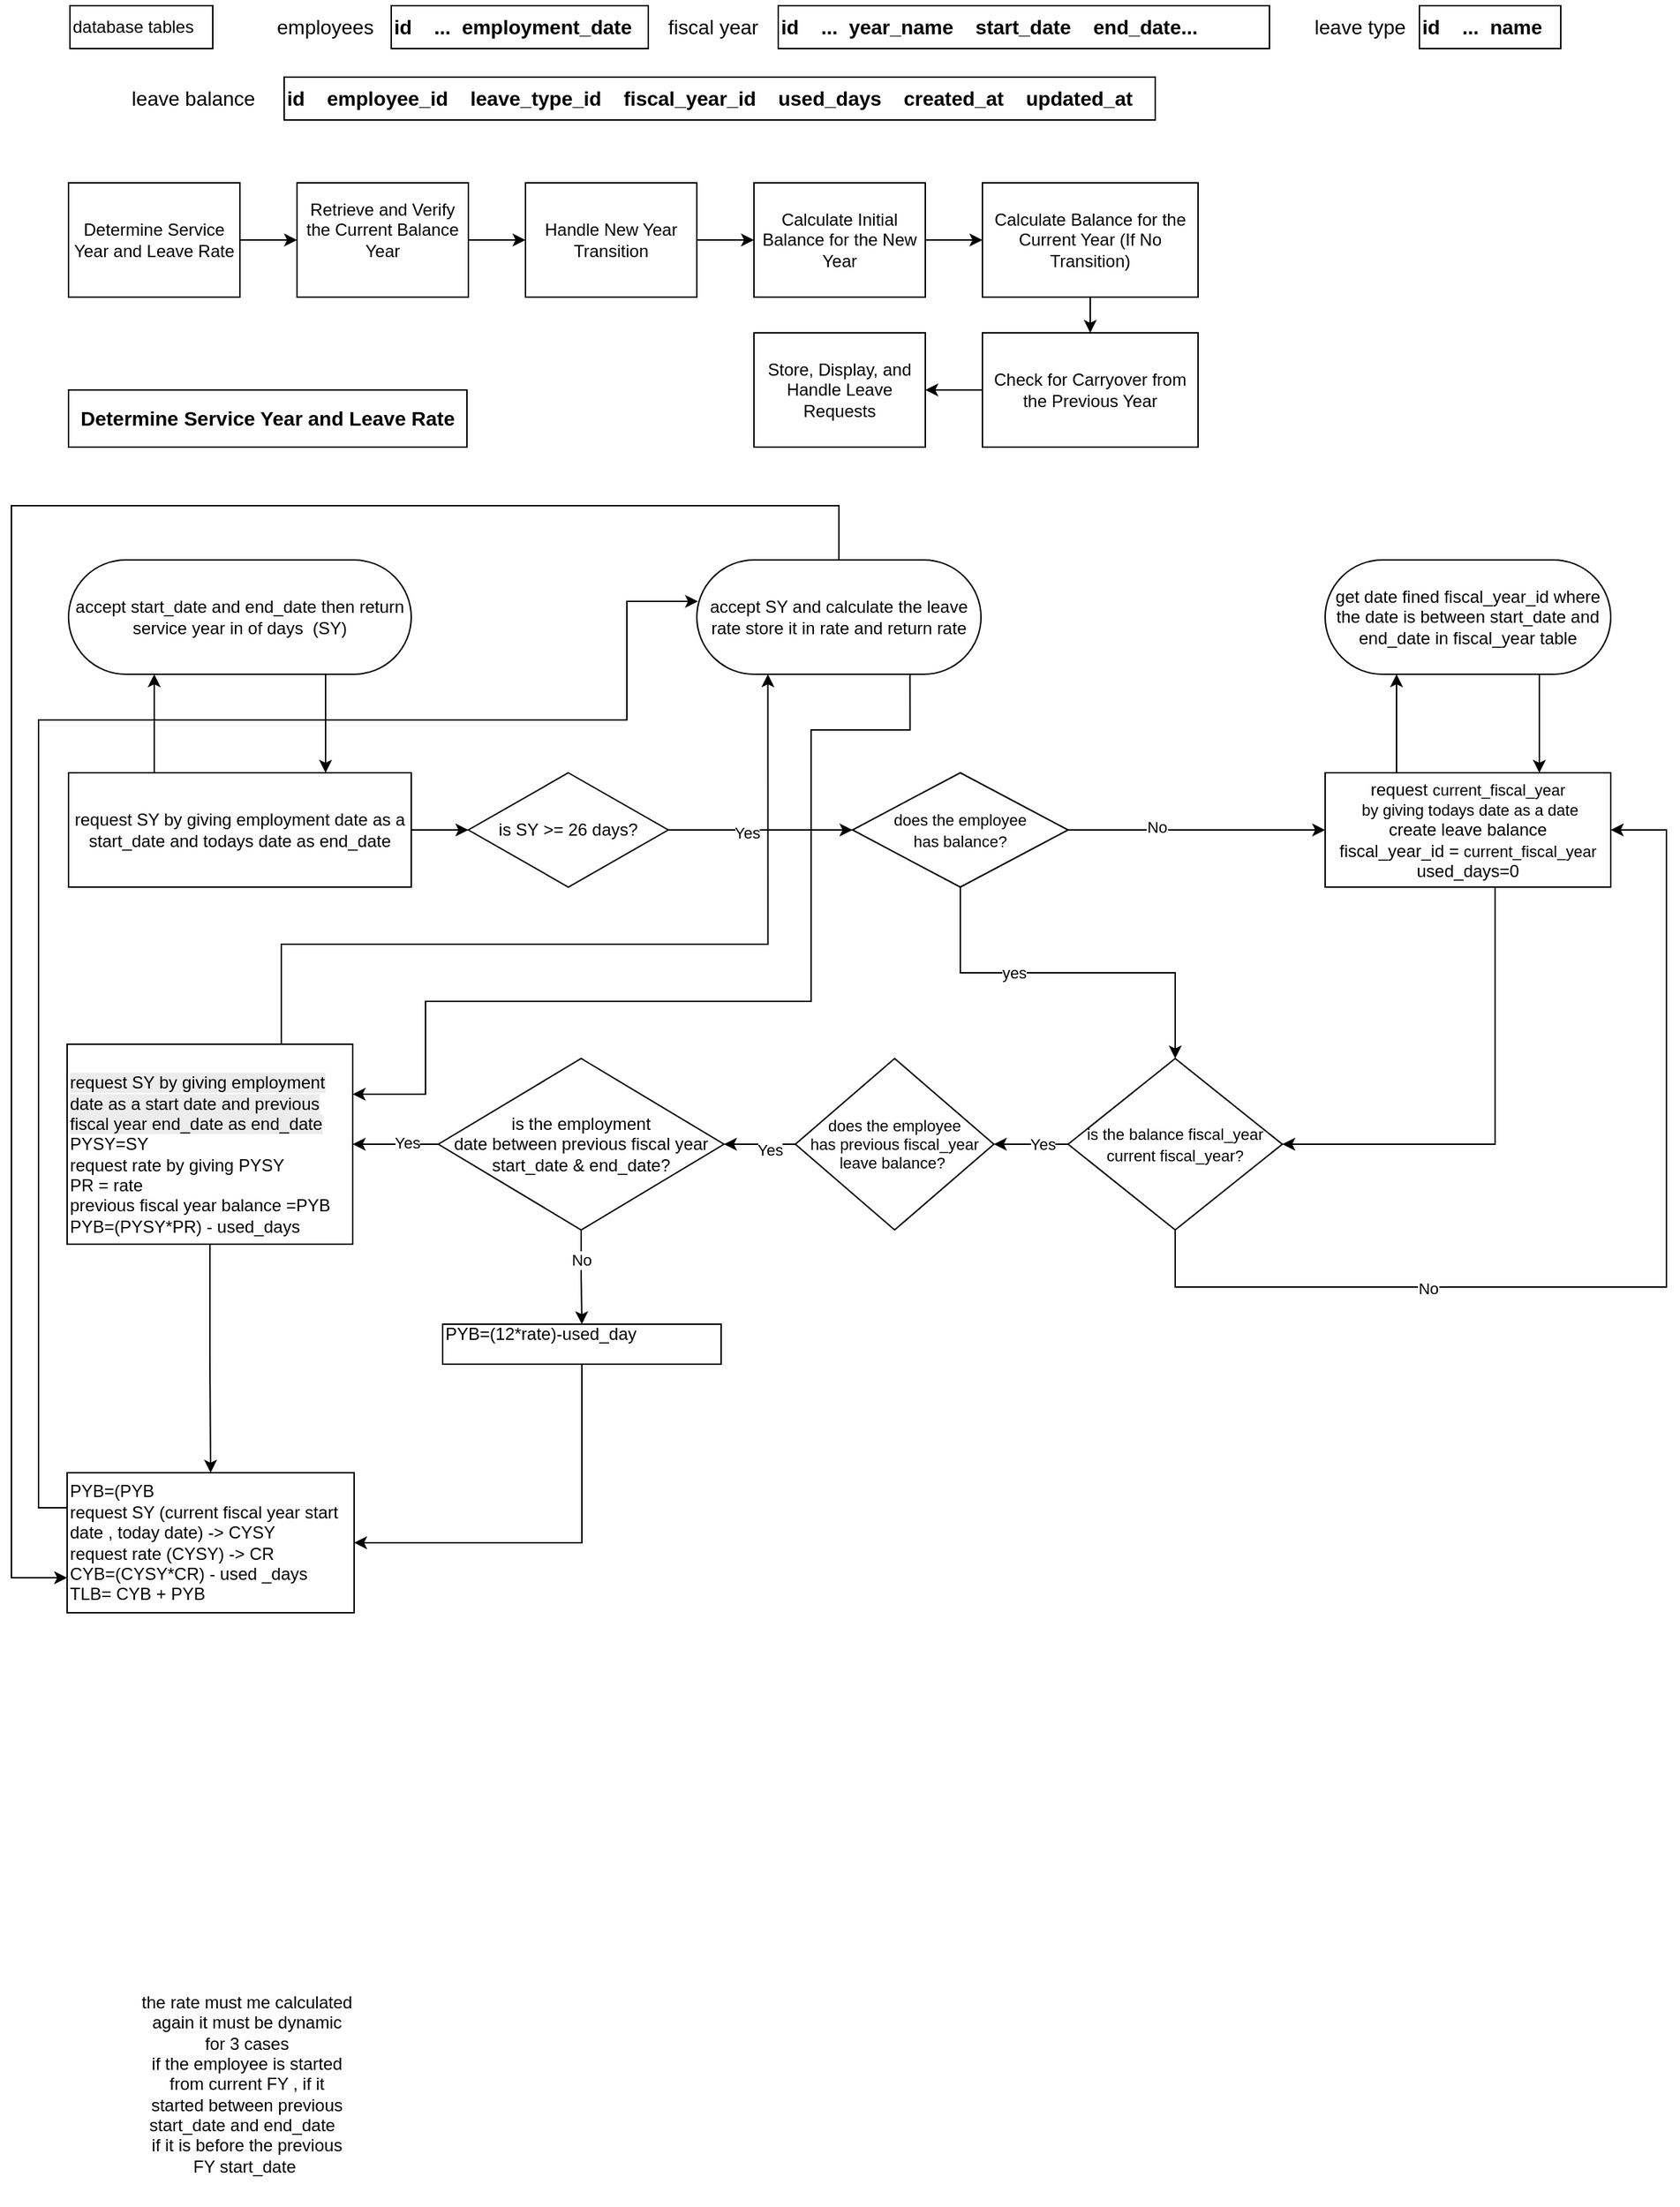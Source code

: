 <mxfile version="28.2.3">
  <diagram name="Page-1" id="npKKtLvGasO68GiN7l6j">
    <mxGraphModel dx="2250" dy="624" grid="1" gridSize="10" guides="1" tooltips="1" connect="1" arrows="1" fold="1" page="1" pageScale="1" pageWidth="827" pageHeight="1169" background="none" math="0" shadow="0">
      <root>
        <mxCell id="0" />
        <mxCell id="1" parent="0" />
        <mxCell id="7LXcyZv_eAJy9r8lfqN2-4" value="" style="edgeStyle=orthogonalEdgeStyle;rounded=0;orthogonalLoop=1;jettySize=auto;html=1;" parent="1" source="7LXcyZv_eAJy9r8lfqN2-2" target="7LXcyZv_eAJy9r8lfqN2-3" edge="1">
          <mxGeometry relative="1" as="geometry" />
        </mxCell>
        <mxCell id="7LXcyZv_eAJy9r8lfqN2-2" value="&lt;p style=&quot;white-space-collapse: preserve;&quot; dir=&quot;auto&quot;&gt;Determine Service Year and Leave Rate&lt;/p&gt;" style="rounded=0;whiteSpace=wrap;html=1;" parent="1" vertex="1">
          <mxGeometry x="39" y="134" width="120" height="80" as="geometry" />
        </mxCell>
        <mxCell id="7LXcyZv_eAJy9r8lfqN2-6" value="" style="edgeStyle=orthogonalEdgeStyle;rounded=0;orthogonalLoop=1;jettySize=auto;html=1;" parent="1" source="7LXcyZv_eAJy9r8lfqN2-3" target="7LXcyZv_eAJy9r8lfqN2-5" edge="1">
          <mxGeometry relative="1" as="geometry" />
        </mxCell>
        <mxCell id="7LXcyZv_eAJy9r8lfqN2-3" value="&#xa;&lt;p style=&quot;white-space: pre-wrap;&quot; dir=&quot;auto&quot;&gt;Retrieve and Verify the Current Balance Year&lt;/p&gt;&#xa;&#xa;" style="rounded=0;whiteSpace=wrap;html=1;" parent="1" vertex="1">
          <mxGeometry x="199" y="134" width="120" height="80" as="geometry" />
        </mxCell>
        <mxCell id="7LXcyZv_eAJy9r8lfqN2-8" value="" style="edgeStyle=orthogonalEdgeStyle;rounded=0;orthogonalLoop=1;jettySize=auto;html=1;" parent="1" source="7LXcyZv_eAJy9r8lfqN2-5" target="7LXcyZv_eAJy9r8lfqN2-7" edge="1">
          <mxGeometry relative="1" as="geometry" />
        </mxCell>
        <mxCell id="7LXcyZv_eAJy9r8lfqN2-5" value="&lt;p style=&quot;white-space-collapse: preserve;&quot; dir=&quot;auto&quot;&gt;Handle New Year Transition&lt;/p&gt;" style="rounded=0;whiteSpace=wrap;html=1;" parent="1" vertex="1">
          <mxGeometry x="359" y="134" width="120" height="80" as="geometry" />
        </mxCell>
        <mxCell id="7LXcyZv_eAJy9r8lfqN2-10" value="" style="edgeStyle=orthogonalEdgeStyle;rounded=0;orthogonalLoop=1;jettySize=auto;html=1;" parent="1" source="7LXcyZv_eAJy9r8lfqN2-7" target="7LXcyZv_eAJy9r8lfqN2-9" edge="1">
          <mxGeometry relative="1" as="geometry" />
        </mxCell>
        <mxCell id="7LXcyZv_eAJy9r8lfqN2-7" value="&lt;p style=&quot;white-space-collapse: preserve;&quot; dir=&quot;auto&quot;&gt;Calculate Initial Balance for the New Year&lt;/p&gt;" style="rounded=0;whiteSpace=wrap;html=1;" parent="1" vertex="1">
          <mxGeometry x="519" y="134" width="120" height="80" as="geometry" />
        </mxCell>
        <mxCell id="7LXcyZv_eAJy9r8lfqN2-12" value="" style="edgeStyle=orthogonalEdgeStyle;rounded=0;orthogonalLoop=1;jettySize=auto;html=1;" parent="1" source="7LXcyZv_eAJy9r8lfqN2-9" target="7LXcyZv_eAJy9r8lfqN2-11" edge="1">
          <mxGeometry relative="1" as="geometry" />
        </mxCell>
        <mxCell id="7LXcyZv_eAJy9r8lfqN2-9" value="&lt;p style=&quot;white-space-collapse: preserve;&quot; dir=&quot;auto&quot;&gt;Calculate Balance for the Current Year (If No Transition)&lt;/p&gt;" style="rounded=0;whiteSpace=wrap;html=1;" parent="1" vertex="1">
          <mxGeometry x="679" y="134" width="151" height="80" as="geometry" />
        </mxCell>
        <mxCell id="7LXcyZv_eAJy9r8lfqN2-14" value="" style="edgeStyle=orthogonalEdgeStyle;rounded=0;orthogonalLoop=1;jettySize=auto;html=1;" parent="1" source="7LXcyZv_eAJy9r8lfqN2-11" target="7LXcyZv_eAJy9r8lfqN2-13" edge="1">
          <mxGeometry relative="1" as="geometry" />
        </mxCell>
        <mxCell id="7LXcyZv_eAJy9r8lfqN2-11" value="&lt;p style=&quot;white-space-collapse: preserve;&quot; dir=&quot;auto&quot;&gt;Check for Carryover from the Previous Year&lt;/p&gt;" style="rounded=0;whiteSpace=wrap;html=1;" parent="1" vertex="1">
          <mxGeometry x="679" y="239" width="151" height="80" as="geometry" />
        </mxCell>
        <mxCell id="7LXcyZv_eAJy9r8lfqN2-13" value="&lt;p style=&quot;white-space-collapse: preserve;&quot; dir=&quot;auto&quot;&gt;Store, Display, and Handle Leave Requests&lt;/p&gt;" style="rounded=0;whiteSpace=wrap;html=1;" parent="1" vertex="1">
          <mxGeometry x="519" y="239" width="120" height="80" as="geometry" />
        </mxCell>
        <mxCell id="7LXcyZv_eAJy9r8lfqN2-15" value="&lt;p style=&quot;white-space-collapse: preserve;&quot; dir=&quot;auto&quot;&gt;&lt;b&gt;&lt;font style=&quot;font-size: 14px;&quot;&gt;Determine Service Year and Leave Rate&lt;/font&gt;&lt;/b&gt;&lt;/p&gt;" style="rounded=0;whiteSpace=wrap;html=1;" parent="1" vertex="1">
          <mxGeometry x="39" y="279" width="279" height="40" as="geometry" />
        </mxCell>
        <mxCell id="7LXcyZv_eAJy9r8lfqN2-19" value="&lt;p dir=&quot;auto&quot; style=&quot;white-space-collapse: preserve;&quot;&gt;&lt;b&gt;&lt;font style=&quot;font-size: 14px;&quot;&gt;id    employee_id    leave_type_id    fiscal_year_id    used_days    created_at    updated_at&lt;/font&gt;&lt;/b&gt;&lt;/p&gt;" style="rounded=0;whiteSpace=wrap;html=1;align=left;" parent="1" vertex="1">
          <mxGeometry x="190" y="60" width="610" height="30" as="geometry" />
        </mxCell>
        <mxCell id="7LXcyZv_eAJy9r8lfqN2-21" value="&lt;p dir=&quot;auto&quot; style=&quot;white-space-collapse: preserve;&quot;&gt;database tables&lt;/p&gt;" style="rounded=0;whiteSpace=wrap;html=1;align=left;" parent="1" vertex="1">
          <mxGeometry x="40" y="10" width="100" height="30" as="geometry" />
        </mxCell>
        <mxCell id="7LXcyZv_eAJy9r8lfqN2-22" value="&lt;b style=&quot;white-space-collapse: preserve;&quot;&gt;&lt;font style=&quot;font-size: 14px;&quot;&gt;id    ...  employment_date&lt;/font&gt;&lt;/b&gt;" style="rounded=0;whiteSpace=wrap;html=1;align=left;" parent="1" vertex="1">
          <mxGeometry x="265" y="10" width="180" height="30" as="geometry" />
        </mxCell>
        <mxCell id="7LXcyZv_eAJy9r8lfqN2-23" value="&lt;span style=&quot;text-align: left; white-space-collapse: preserve;&quot;&gt;&lt;font style=&quot;font-size: 14px;&quot;&gt;employees &lt;/font&gt;&lt;/span&gt;" style="text;html=1;align=center;verticalAlign=middle;whiteSpace=wrap;rounded=0;" parent="1" vertex="1">
          <mxGeometry x="184" y="10" width="71" height="30" as="geometry" />
        </mxCell>
        <mxCell id="7LXcyZv_eAJy9r8lfqN2-24" value="&lt;b style=&quot;white-space-collapse: preserve;&quot;&gt;&lt;font style=&quot;font-size: 14px;&quot;&gt;id    ...  year_name    start_date    end_date...&lt;/font&gt;&lt;/b&gt;" style="rounded=0;whiteSpace=wrap;html=1;align=left;" parent="1" vertex="1">
          <mxGeometry x="536" y="10" width="344" height="30" as="geometry" />
        </mxCell>
        <mxCell id="7LXcyZv_eAJy9r8lfqN2-25" value="&lt;span style=&quot;text-align: left; white-space-collapse: preserve;&quot;&gt;&lt;font style=&quot;font-size: 14px;&quot;&gt;fiscal year &lt;/font&gt;&lt;/span&gt;" style="text;html=1;align=center;verticalAlign=middle;whiteSpace=wrap;rounded=0;" parent="1" vertex="1">
          <mxGeometry x="457" y="10" width="71" height="30" as="geometry" />
        </mxCell>
        <mxCell id="7LXcyZv_eAJy9r8lfqN2-26" value="&lt;span style=&quot;text-align: left; white-space-collapse: preserve;&quot;&gt;&lt;font style=&quot;font-size: 14px;&quot;&gt;leave type &lt;/font&gt;&lt;/span&gt;" style="text;html=1;align=center;verticalAlign=middle;whiteSpace=wrap;rounded=0;" parent="1" vertex="1">
          <mxGeometry x="910" y="10" width="71" height="30" as="geometry" />
        </mxCell>
        <mxCell id="7LXcyZv_eAJy9r8lfqN2-27" value="&lt;b style=&quot;white-space-collapse: preserve;&quot;&gt;&lt;font style=&quot;font-size: 14px;&quot;&gt;id    ...  name&lt;/font&gt;&lt;/b&gt;" style="rounded=0;whiteSpace=wrap;html=1;align=left;" parent="1" vertex="1">
          <mxGeometry x="985" y="10" width="99" height="30" as="geometry" />
        </mxCell>
        <mxCell id="7LXcyZv_eAJy9r8lfqN2-28" value="&lt;span style=&quot;text-align: left; white-space-collapse: preserve;&quot;&gt;&lt;font style=&quot;font-size: 14px;&quot;&gt;leave balance&lt;/font&gt;&lt;/span&gt;" style="text;html=1;align=center;verticalAlign=middle;whiteSpace=wrap;rounded=0;" parent="1" vertex="1">
          <mxGeometry x="76" y="60" width="101" height="30" as="geometry" />
        </mxCell>
        <mxCell id="kgM23EZojPfD0eIEHUEL-4" value="" style="edgeStyle=orthogonalEdgeStyle;rounded=0;orthogonalLoop=1;jettySize=auto;html=1;" edge="1" parent="1" source="7LXcyZv_eAJy9r8lfqN2-29" target="7LXcyZv_eAJy9r8lfqN2-56">
          <mxGeometry relative="1" as="geometry" />
        </mxCell>
        <mxCell id="kgM23EZojPfD0eIEHUEL-6" style="edgeStyle=orthogonalEdgeStyle;rounded=0;orthogonalLoop=1;jettySize=auto;html=1;exitX=0.25;exitY=0;exitDx=0;exitDy=0;entryX=0.25;entryY=1;entryDx=0;entryDy=0;" edge="1" parent="1" source="7LXcyZv_eAJy9r8lfqN2-29" target="kgM23EZojPfD0eIEHUEL-2">
          <mxGeometry relative="1" as="geometry" />
        </mxCell>
        <mxCell id="7LXcyZv_eAJy9r8lfqN2-29" value="request SY by giving employment date as a start_date and todays date as end_date" style="rounded=0;whiteSpace=wrap;html=1;" parent="1" vertex="1">
          <mxGeometry x="39" y="547" width="240" height="80" as="geometry" />
        </mxCell>
        <mxCell id="7LXcyZv_eAJy9r8lfqN2-42" value="" style="edgeStyle=orthogonalEdgeStyle;rounded=0;orthogonalLoop=1;jettySize=auto;html=1;" parent="1" source="7LXcyZv_eAJy9r8lfqN2-38" target="7LXcyZv_eAJy9r8lfqN2-41" edge="1">
          <mxGeometry relative="1" as="geometry" />
        </mxCell>
        <mxCell id="7LXcyZv_eAJy9r8lfqN2-45" value="yes" style="edgeLabel;html=1;align=center;verticalAlign=middle;resizable=0;points=[];" parent="7LXcyZv_eAJy9r8lfqN2-42" vertex="1" connectable="0">
          <mxGeometry x="-0.28" relative="1" as="geometry">
            <mxPoint as="offset" />
          </mxGeometry>
        </mxCell>
        <mxCell id="7LXcyZv_eAJy9r8lfqN2-47" value="" style="edgeStyle=orthogonalEdgeStyle;rounded=0;orthogonalLoop=1;jettySize=auto;html=1;" parent="1" source="7LXcyZv_eAJy9r8lfqN2-38" target="7LXcyZv_eAJy9r8lfqN2-46" edge="1">
          <mxGeometry relative="1" as="geometry" />
        </mxCell>
        <mxCell id="7LXcyZv_eAJy9r8lfqN2-48" value="No" style="edgeLabel;html=1;align=center;verticalAlign=middle;resizable=0;points=[];" parent="7LXcyZv_eAJy9r8lfqN2-47" vertex="1" connectable="0">
          <mxGeometry x="-0.309" y="2" relative="1" as="geometry">
            <mxPoint as="offset" />
          </mxGeometry>
        </mxCell>
        <mxCell id="7LXcyZv_eAJy9r8lfqN2-38" value="&lt;font style=&quot;font-size: 11px;&quot;&gt;does the employee &lt;br&gt;has balance?&lt;/font&gt;" style="rhombus;whiteSpace=wrap;html=1;" parent="1" vertex="1">
          <mxGeometry x="588" y="547" width="151" height="80" as="geometry" />
        </mxCell>
        <mxCell id="7LXcyZv_eAJy9r8lfqN2-80" style="edgeStyle=orthogonalEdgeStyle;rounded=0;orthogonalLoop=1;jettySize=auto;html=1;entryX=1;entryY=0.5;entryDx=0;entryDy=0;" parent="1" source="7LXcyZv_eAJy9r8lfqN2-41" target="7LXcyZv_eAJy9r8lfqN2-46" edge="1">
          <mxGeometry relative="1" as="geometry">
            <Array as="points">
              <mxPoint x="814" y="907" />
              <mxPoint x="1158" y="907" />
              <mxPoint x="1158" y="587" />
            </Array>
          </mxGeometry>
        </mxCell>
        <mxCell id="7LXcyZv_eAJy9r8lfqN2-81" value="No" style="edgeLabel;html=1;align=center;verticalAlign=middle;resizable=0;points=[];" parent="7LXcyZv_eAJy9r8lfqN2-80" vertex="1" connectable="0">
          <mxGeometry x="-0.417" y="-1" relative="1" as="geometry">
            <mxPoint as="offset" />
          </mxGeometry>
        </mxCell>
        <mxCell id="7LXcyZv_eAJy9r8lfqN2-83" value="" style="edgeStyle=orthogonalEdgeStyle;rounded=0;orthogonalLoop=1;jettySize=auto;html=1;" parent="1" source="7LXcyZv_eAJy9r8lfqN2-41" target="7LXcyZv_eAJy9r8lfqN2-82" edge="1">
          <mxGeometry relative="1" as="geometry" />
        </mxCell>
        <mxCell id="7LXcyZv_eAJy9r8lfqN2-84" value="Yes" style="edgeLabel;html=1;align=center;verticalAlign=middle;resizable=0;points=[];" parent="7LXcyZv_eAJy9r8lfqN2-83" vertex="1" connectable="0">
          <mxGeometry x="-0.29" relative="1" as="geometry">
            <mxPoint as="offset" />
          </mxGeometry>
        </mxCell>
        <mxCell id="7LXcyZv_eAJy9r8lfqN2-41" value="&lt;font style=&quot;font-size: 11px;&quot;&gt;is the balance fiscal_year current fiscal_year?&lt;/font&gt;" style="rhombus;whiteSpace=wrap;html=1;" parent="1" vertex="1">
          <mxGeometry x="739" y="747" width="150" height="120" as="geometry" />
        </mxCell>
        <mxCell id="7LXcyZv_eAJy9r8lfqN2-78" style="edgeStyle=orthogonalEdgeStyle;rounded=0;orthogonalLoop=1;jettySize=auto;html=1;entryX=1;entryY=0.5;entryDx=0;entryDy=0;" parent="1" source="7LXcyZv_eAJy9r8lfqN2-46" target="7LXcyZv_eAJy9r8lfqN2-41" edge="1">
          <mxGeometry relative="1" as="geometry">
            <Array as="points">
              <mxPoint x="1038" y="807" />
            </Array>
          </mxGeometry>
        </mxCell>
        <mxCell id="kgM23EZojPfD0eIEHUEL-20" style="edgeStyle=orthogonalEdgeStyle;rounded=0;orthogonalLoop=1;jettySize=auto;html=1;exitX=0.25;exitY=0;exitDx=0;exitDy=0;entryX=0.25;entryY=1;entryDx=0;entryDy=0;" edge="1" parent="1" source="7LXcyZv_eAJy9r8lfqN2-46" target="7LXcyZv_eAJy9r8lfqN2-69">
          <mxGeometry relative="1" as="geometry" />
        </mxCell>
        <mxCell id="7LXcyZv_eAJy9r8lfqN2-46" value="request&amp;nbsp;&lt;span style=&quot;font-size: 11px; text-wrap-mode: nowrap;&quot;&gt;&lt;span&gt;current_fiscal_year&lt;br&gt;&amp;nbsp;by giving todays date as a date&lt;/span&gt;&lt;br&gt;&lt;/span&gt;&lt;span style=&quot;background-color: transparent; color: light-dark(rgb(0, 0, 0), rgb(255, 255, 255));&quot;&gt;create leave balance&lt;/span&gt;&lt;div&gt;fiscal_year_id =&amp;nbsp;&lt;span style=&quot;font-size: 11px; text-wrap-mode: nowrap; background-color: rgb(255, 255, 255);&quot;&gt;current_fiscal_year&lt;/span&gt;&lt;br&gt;used_days=0&lt;/div&gt;" style="rounded=0;whiteSpace=wrap;html=1;" parent="1" vertex="1">
          <mxGeometry x="919" y="547" width="200" height="80" as="geometry" />
        </mxCell>
        <mxCell id="kgM23EZojPfD0eIEHUEL-11" style="edgeStyle=orthogonalEdgeStyle;rounded=0;orthogonalLoop=1;jettySize=auto;html=1;entryX=0;entryY=0.5;entryDx=0;entryDy=0;" edge="1" parent="1" source="7LXcyZv_eAJy9r8lfqN2-56" target="7LXcyZv_eAJy9r8lfqN2-38">
          <mxGeometry relative="1" as="geometry" />
        </mxCell>
        <mxCell id="kgM23EZojPfD0eIEHUEL-12" value="Yes" style="edgeLabel;html=1;align=center;verticalAlign=middle;resizable=0;points=[];" vertex="1" connectable="0" parent="kgM23EZojPfD0eIEHUEL-11">
          <mxGeometry x="-0.154" y="-2" relative="1" as="geometry">
            <mxPoint as="offset" />
          </mxGeometry>
        </mxCell>
        <mxCell id="7LXcyZv_eAJy9r8lfqN2-56" value="is SY&amp;nbsp;&amp;gt;= 26 days?" style="rhombus;whiteSpace=wrap;html=1;" parent="1" vertex="1">
          <mxGeometry x="319" y="547" width="140" height="80" as="geometry" />
        </mxCell>
        <mxCell id="7LXcyZv_eAJy9r8lfqN2-75" style="edgeStyle=orthogonalEdgeStyle;rounded=0;orthogonalLoop=1;jettySize=auto;html=1;exitX=0.75;exitY=1;exitDx=0;exitDy=0;entryX=0.75;entryY=0;entryDx=0;entryDy=0;" parent="1" source="7LXcyZv_eAJy9r8lfqN2-69" target="7LXcyZv_eAJy9r8lfqN2-46" edge="1">
          <mxGeometry relative="1" as="geometry" />
        </mxCell>
        <mxCell id="7LXcyZv_eAJy9r8lfqN2-69" value="get date fined fiscal_year_id where the date is between start_date and end_date in fiscal_year table" style="rounded=1;whiteSpace=wrap;html=1;arcSize=50;" parent="1" vertex="1">
          <mxGeometry x="919" y="398" width="200" height="80" as="geometry" />
        </mxCell>
        <mxCell id="7LXcyZv_eAJy9r8lfqN2-89" value="" style="edgeStyle=orthogonalEdgeStyle;rounded=0;orthogonalLoop=1;jettySize=auto;html=1;" parent="1" source="7LXcyZv_eAJy9r8lfqN2-82" target="7LXcyZv_eAJy9r8lfqN2-88" edge="1">
          <mxGeometry relative="1" as="geometry" />
        </mxCell>
        <mxCell id="7LXcyZv_eAJy9r8lfqN2-90" value="Yes" style="edgeLabel;html=1;align=center;verticalAlign=middle;resizable=0;points=[];" parent="7LXcyZv_eAJy9r8lfqN2-89" vertex="1" connectable="0">
          <mxGeometry x="-0.269" y="4" relative="1" as="geometry">
            <mxPoint as="offset" />
          </mxGeometry>
        </mxCell>
        <mxCell id="7LXcyZv_eAJy9r8lfqN2-82" value="does the employee &lt;br&gt;has previous fiscal_year &lt;br&gt;leave balance?&amp;nbsp;" style="rhombus;whiteSpace=wrap;html=1;fontSize=11;" parent="1" vertex="1">
          <mxGeometry x="548" y="747" width="139" height="120" as="geometry" />
        </mxCell>
        <mxCell id="7LXcyZv_eAJy9r8lfqN2-92" value="" style="edgeStyle=orthogonalEdgeStyle;rounded=0;orthogonalLoop=1;jettySize=auto;html=1;" parent="1" source="7LXcyZv_eAJy9r8lfqN2-88" target="7LXcyZv_eAJy9r8lfqN2-91" edge="1">
          <mxGeometry relative="1" as="geometry" />
        </mxCell>
        <mxCell id="7LXcyZv_eAJy9r8lfqN2-93" value="Yes" style="edgeLabel;html=1;align=center;verticalAlign=middle;resizable=0;points=[];" parent="7LXcyZv_eAJy9r8lfqN2-92" vertex="1" connectable="0">
          <mxGeometry x="-0.267" y="-1" relative="1" as="geometry">
            <mxPoint as="offset" />
          </mxGeometry>
        </mxCell>
        <mxCell id="kgM23EZojPfD0eIEHUEL-26" value="" style="edgeStyle=orthogonalEdgeStyle;rounded=0;orthogonalLoop=1;jettySize=auto;html=1;" edge="1" parent="1" source="7LXcyZv_eAJy9r8lfqN2-88" target="7LXcyZv_eAJy9r8lfqN2-98">
          <mxGeometry relative="1" as="geometry" />
        </mxCell>
        <mxCell id="kgM23EZojPfD0eIEHUEL-27" value="No" style="edgeLabel;html=1;align=center;verticalAlign=middle;resizable=0;points=[];" vertex="1" connectable="0" parent="kgM23EZojPfD0eIEHUEL-26">
          <mxGeometry x="-0.374" relative="1" as="geometry">
            <mxPoint as="offset" />
          </mxGeometry>
        </mxCell>
        <mxCell id="7LXcyZv_eAJy9r8lfqN2-88" value="is the employment &lt;br&gt;date between previous fiscal year &lt;br&gt;start_date &amp;amp; end_date?" style="rhombus;whiteSpace=wrap;html=1;" parent="1" vertex="1">
          <mxGeometry x="298" y="747" width="200" height="120" as="geometry" />
        </mxCell>
        <mxCell id="kgM23EZojPfD0eIEHUEL-21" style="edgeStyle=orthogonalEdgeStyle;rounded=0;orthogonalLoop=1;jettySize=auto;html=1;exitX=0.75;exitY=0;exitDx=0;exitDy=0;entryX=0.25;entryY=1;entryDx=0;entryDy=0;" edge="1" parent="1" source="7LXcyZv_eAJy9r8lfqN2-91" target="kgM23EZojPfD0eIEHUEL-19">
          <mxGeometry relative="1" as="geometry">
            <Array as="points">
              <mxPoint x="188" y="667" />
              <mxPoint x="529" y="667" />
            </Array>
          </mxGeometry>
        </mxCell>
        <mxCell id="kgM23EZojPfD0eIEHUEL-29" style="edgeStyle=orthogonalEdgeStyle;rounded=0;orthogonalLoop=1;jettySize=auto;html=1;entryX=0.5;entryY=0;entryDx=0;entryDy=0;" edge="1" parent="1" source="7LXcyZv_eAJy9r8lfqN2-91" target="kgM23EZojPfD0eIEHUEL-24">
          <mxGeometry relative="1" as="geometry" />
        </mxCell>
        <mxCell id="7LXcyZv_eAJy9r8lfqN2-91" value="&lt;br&gt;&lt;span style=&quot;color: rgb(0, 0, 0); font-family: Helvetica; font-size: 12px; font-style: normal; font-variant-ligatures: normal; font-variant-caps: normal; font-weight: 400; letter-spacing: normal; orphans: 2; text-indent: 0px; text-transform: none; widows: 2; word-spacing: 0px; -webkit-text-stroke-width: 0px; white-space: normal; background-color: rgb(236, 236, 236); text-decoration-thickness: initial; text-decoration-style: initial; text-decoration-color: initial; float: none; display: inline !important;&quot;&gt;request SY by giving employment date as a start date and previous fiscal year end_date as end_date&lt;/span&gt;&lt;br&gt;PYSY=SY&lt;br&gt;request rate by giving PYSY&amp;nbsp;&lt;br&gt;PR = rate&lt;br&gt;previous fiscal year balance =PYB&lt;br&gt;PYB=(PYSY*PR) - used_days" style="whiteSpace=wrap;html=1;align=left;" parent="1" vertex="1">
          <mxGeometry x="38" y="737" width="200" height="140" as="geometry" />
        </mxCell>
        <mxCell id="kgM23EZojPfD0eIEHUEL-28" style="edgeStyle=orthogonalEdgeStyle;rounded=0;orthogonalLoop=1;jettySize=auto;html=1;entryX=1;entryY=0.5;entryDx=0;entryDy=0;" edge="1" parent="1" source="7LXcyZv_eAJy9r8lfqN2-98" target="kgM23EZojPfD0eIEHUEL-24">
          <mxGeometry relative="1" as="geometry">
            <Array as="points">
              <mxPoint x="399" y="1086" />
            </Array>
          </mxGeometry>
        </mxCell>
        <mxCell id="7LXcyZv_eAJy9r8lfqN2-98" value="PYB=(12*rate)-used_day&lt;div&gt;&lt;br/&gt;&lt;/div&gt;" style="whiteSpace=wrap;html=1;align=left;" parent="1" vertex="1">
          <mxGeometry x="301" y="933" width="195" height="28" as="geometry" />
        </mxCell>
        <mxCell id="7LXcyZv_eAJy9r8lfqN2-104" value="the rate must me calculated again it must be dynamic for 3 cases&lt;br&gt;if the employee is started from current FY , if it started between previous start_date and end_date&amp;nbsp;&amp;nbsp;&lt;br&gt;if it is before the previous FY start_date&amp;nbsp;" style="text;html=1;align=center;verticalAlign=middle;whiteSpace=wrap;rounded=0;" parent="1" vertex="1">
          <mxGeometry x="89" y="1380" width="150" height="170" as="geometry" />
        </mxCell>
        <mxCell id="kgM23EZojPfD0eIEHUEL-7" style="edgeStyle=orthogonalEdgeStyle;rounded=0;orthogonalLoop=1;jettySize=auto;html=1;exitX=0.75;exitY=1;exitDx=0;exitDy=0;entryX=0.75;entryY=0;entryDx=0;entryDy=0;" edge="1" parent="1" source="kgM23EZojPfD0eIEHUEL-2" target="7LXcyZv_eAJy9r8lfqN2-29">
          <mxGeometry relative="1" as="geometry" />
        </mxCell>
        <mxCell id="kgM23EZojPfD0eIEHUEL-2" value="accept start_date and end_date then return service year in of days&amp;nbsp; (SY)" style="rounded=1;whiteSpace=wrap;html=1;arcSize=50;" vertex="1" parent="1">
          <mxGeometry x="39" y="398" width="240" height="80" as="geometry" />
        </mxCell>
        <mxCell id="kgM23EZojPfD0eIEHUEL-22" style="edgeStyle=orthogonalEdgeStyle;rounded=0;orthogonalLoop=1;jettySize=auto;html=1;exitX=0.75;exitY=1;exitDx=0;exitDy=0;entryX=1;entryY=0.25;entryDx=0;entryDy=0;" edge="1" parent="1" source="kgM23EZojPfD0eIEHUEL-19" target="7LXcyZv_eAJy9r8lfqN2-91">
          <mxGeometry relative="1" as="geometry">
            <Array as="points">
              <mxPoint x="628" y="517" />
              <mxPoint x="559" y="517" />
              <mxPoint x="559" y="707" />
              <mxPoint x="289" y="707" />
              <mxPoint x="289" y="772" />
            </Array>
          </mxGeometry>
        </mxCell>
        <mxCell id="kgM23EZojPfD0eIEHUEL-31" style="edgeStyle=orthogonalEdgeStyle;rounded=0;orthogonalLoop=1;jettySize=auto;html=1;entryX=0;entryY=0.75;entryDx=0;entryDy=0;" edge="1" parent="1" source="kgM23EZojPfD0eIEHUEL-19" target="kgM23EZojPfD0eIEHUEL-24">
          <mxGeometry relative="1" as="geometry">
            <mxPoint x="-1" y="1157" as="targetPoint" />
            <Array as="points">
              <mxPoint x="579" y="360" />
              <mxPoint x="-1" y="360" />
              <mxPoint x="-1" y="1111" />
            </Array>
          </mxGeometry>
        </mxCell>
        <mxCell id="kgM23EZojPfD0eIEHUEL-19" value="accept SY and calculate the leave rate store it in rate and return rate" style="rounded=1;whiteSpace=wrap;html=1;arcSize=50;" vertex="1" parent="1">
          <mxGeometry x="479" y="398" width="199" height="80" as="geometry" />
        </mxCell>
        <mxCell id="kgM23EZojPfD0eIEHUEL-24" value="PYB=(PYB&lt;br&gt;request SY (current fiscal year start date , today date) -&amp;gt; CYSY&lt;br&gt;request rate (CYSY) -&amp;gt; CR&lt;br&gt;CYB=(CYSY*CR) - used _days&lt;br&gt;TLB= CYB + PYB" style="whiteSpace=wrap;html=1;align=left;" vertex="1" parent="1">
          <mxGeometry x="38" y="1037" width="201" height="98" as="geometry" />
        </mxCell>
        <mxCell id="kgM23EZojPfD0eIEHUEL-34" style="edgeStyle=orthogonalEdgeStyle;rounded=0;orthogonalLoop=1;jettySize=auto;html=1;exitX=0;exitY=0.25;exitDx=0;exitDy=0;entryX=0.004;entryY=0.363;entryDx=0;entryDy=0;entryPerimeter=0;" edge="1" parent="1" source="kgM23EZojPfD0eIEHUEL-24" target="kgM23EZojPfD0eIEHUEL-19">
          <mxGeometry relative="1" as="geometry">
            <Array as="points">
              <mxPoint x="18" y="1062" />
              <mxPoint x="18" y="510" />
              <mxPoint x="430" y="510" />
              <mxPoint x="430" y="427" />
            </Array>
          </mxGeometry>
        </mxCell>
      </root>
    </mxGraphModel>
  </diagram>
</mxfile>
